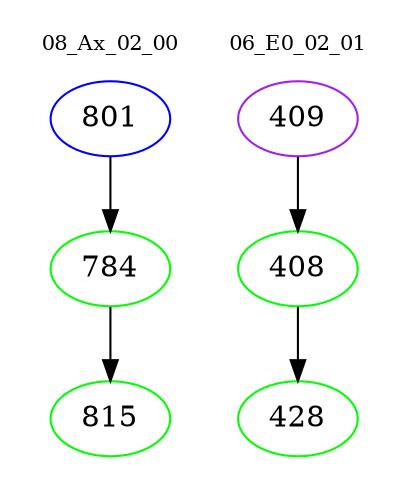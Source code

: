 digraph{
subgraph cluster_0 {
color = white
label = "08_Ax_02_00";
fontsize=10;
T0_801 [label="801", color="blue"]
T0_801 -> T0_784 [color="black"]
T0_784 [label="784", color="green"]
T0_784 -> T0_815 [color="black"]
T0_815 [label="815", color="green"]
}
subgraph cluster_1 {
color = white
label = "06_E0_02_01";
fontsize=10;
T1_409 [label="409", color="purple"]
T1_409 -> T1_408 [color="black"]
T1_408 [label="408", color="green"]
T1_408 -> T1_428 [color="black"]
T1_428 [label="428", color="green"]
}
}

